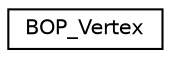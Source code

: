 digraph G
{
  edge [fontname="Helvetica",fontsize="10",labelfontname="Helvetica",labelfontsize="10"];
  node [fontname="Helvetica",fontsize="10",shape=record];
  rankdir=LR;
  Node1 [label="BOP_Vertex",height=0.2,width=0.4,color="black", fillcolor="white", style="filled",URL="$da/d03/classBOP__Vertex.html"];
}
